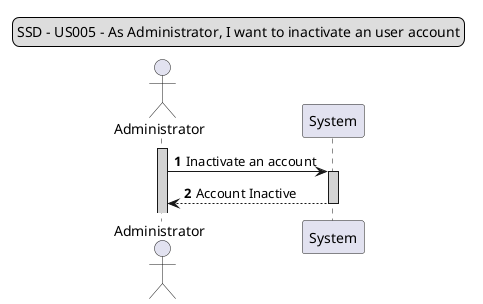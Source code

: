 @startuml

legend top
SSD - US005 - As Administrator, I want to inactivate an user account
end legend

autonumber 1

actor Administrator

activate Administrator #lightgrey
Administrator -> System: Inactivate an account
activate System #lightgrey
Administrator <-- System: Account Inactive
deactivate

@enduml